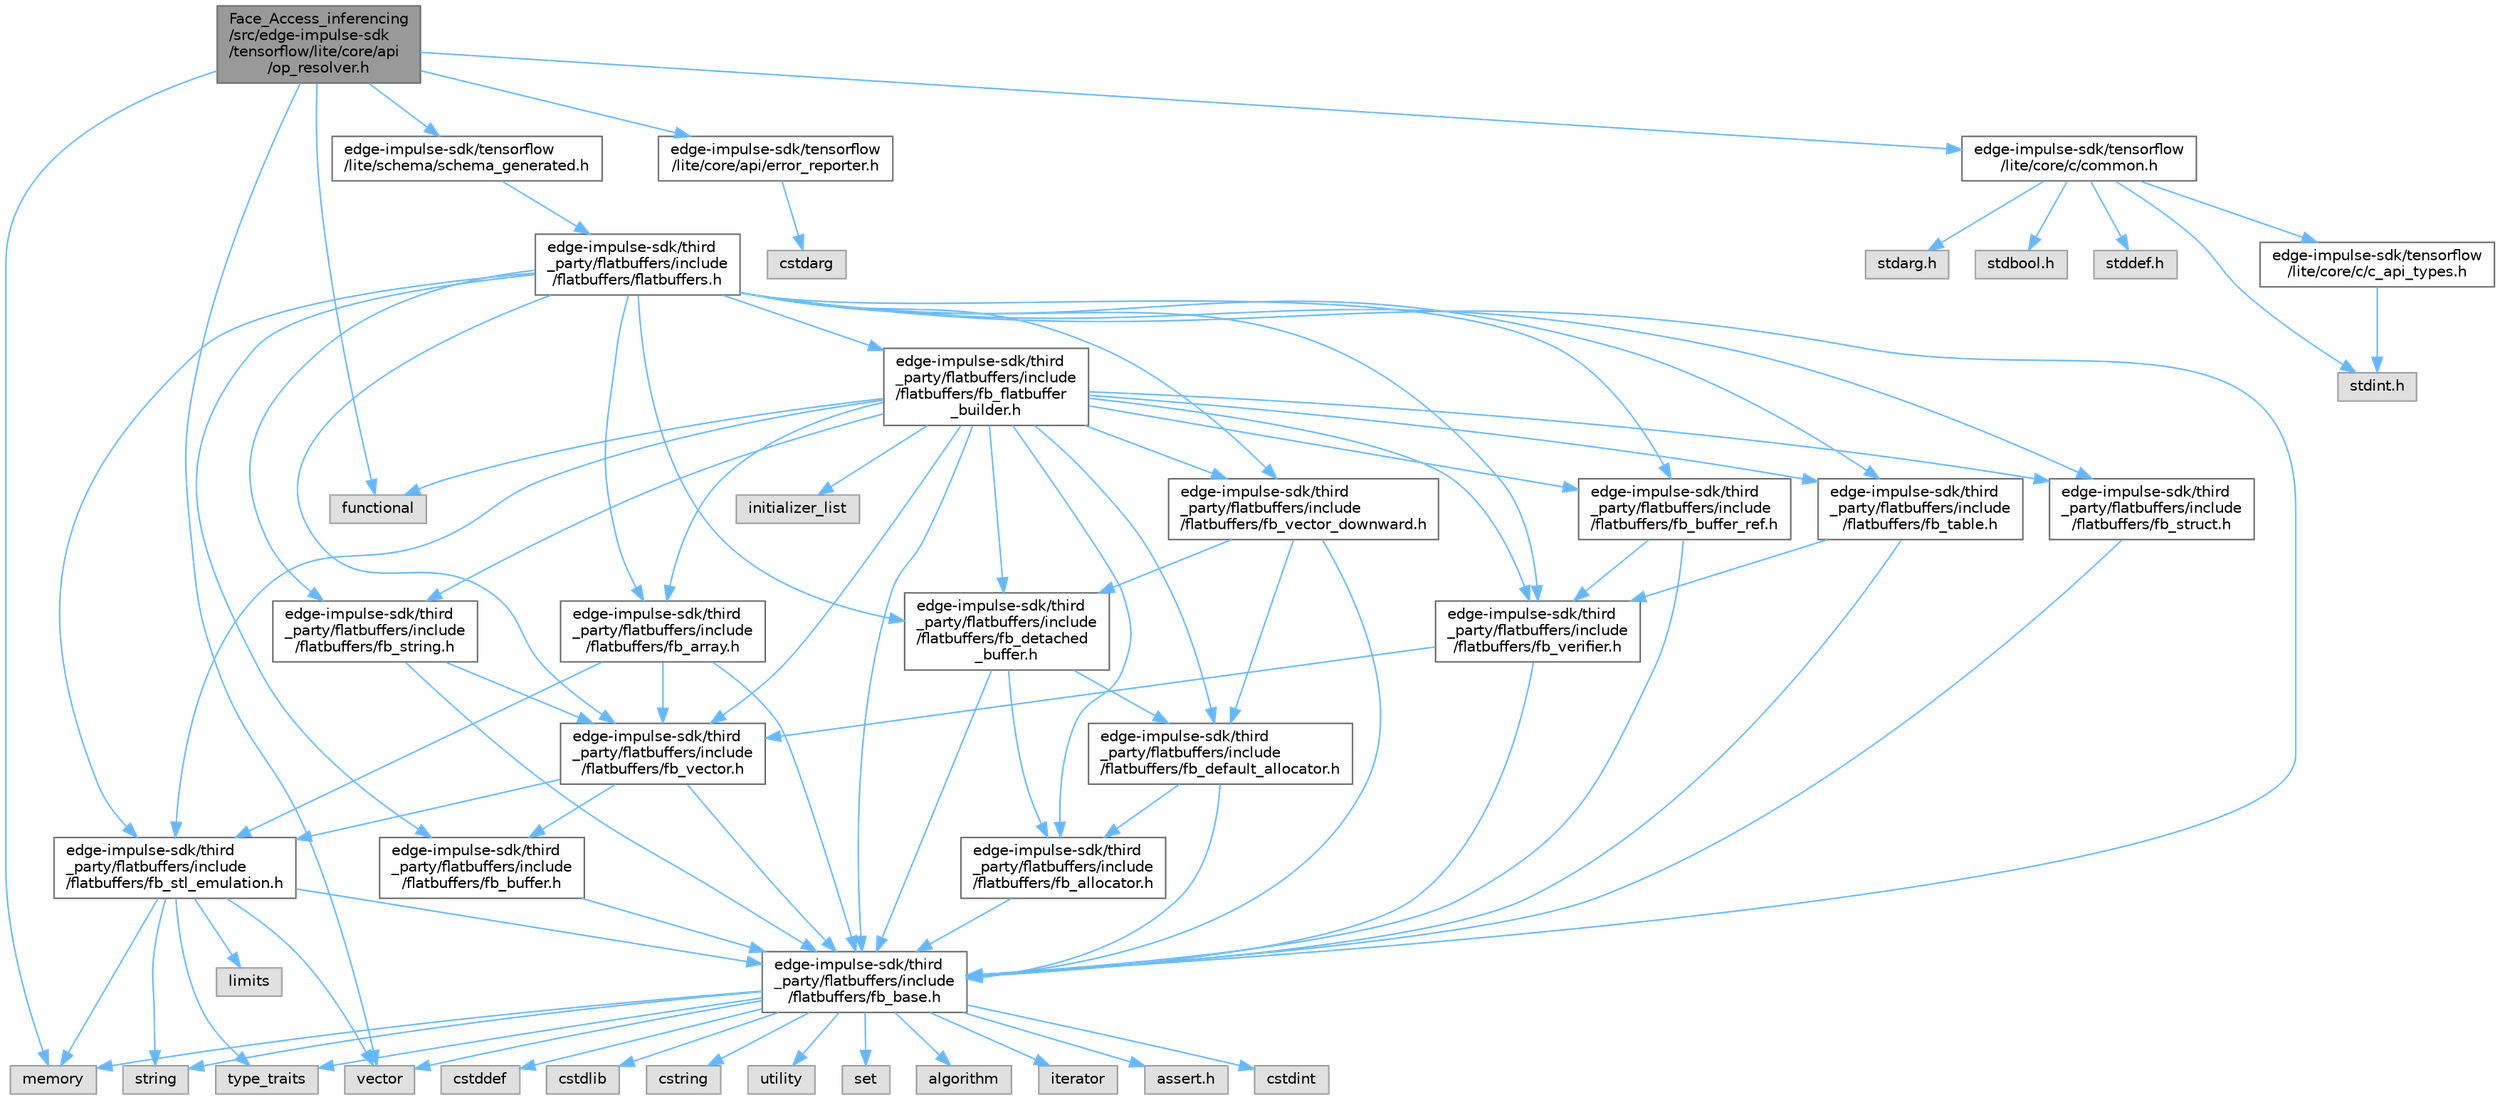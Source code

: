 digraph "Face_Access_inferencing/src/edge-impulse-sdk/tensorflow/lite/core/api/op_resolver.h"
{
 // LATEX_PDF_SIZE
  bgcolor="transparent";
  edge [fontname=Helvetica,fontsize=10,labelfontname=Helvetica,labelfontsize=10];
  node [fontname=Helvetica,fontsize=10,shape=box,height=0.2,width=0.4];
  Node1 [id="Node000001",label="Face_Access_inferencing\l/src/edge-impulse-sdk\l/tensorflow/lite/core/api\l/op_resolver.h",height=0.2,width=0.4,color="gray40", fillcolor="grey60", style="filled", fontcolor="black",tooltip=" "];
  Node1 -> Node2 [id="edge87_Node000001_Node000002",color="steelblue1",style="solid",tooltip=" "];
  Node2 [id="Node000002",label="functional",height=0.2,width=0.4,color="grey60", fillcolor="#E0E0E0", style="filled",tooltip=" "];
  Node1 -> Node3 [id="edge88_Node000001_Node000003",color="steelblue1",style="solid",tooltip=" "];
  Node3 [id="Node000003",label="memory",height=0.2,width=0.4,color="grey60", fillcolor="#E0E0E0", style="filled",tooltip=" "];
  Node1 -> Node4 [id="edge89_Node000001_Node000004",color="steelblue1",style="solid",tooltip=" "];
  Node4 [id="Node000004",label="vector",height=0.2,width=0.4,color="grey60", fillcolor="#E0E0E0", style="filled",tooltip=" "];
  Node1 -> Node5 [id="edge90_Node000001_Node000005",color="steelblue1",style="solid",tooltip=" "];
  Node5 [id="Node000005",label="edge-impulse-sdk/tensorflow\l/lite/core/api/error_reporter.h",height=0.2,width=0.4,color="grey40", fillcolor="white", style="filled",URL="$_face___access__inferencing_2src_2edge-impulse-sdk_2tensorflow_2lite_2core_2api_2error__reporter_8h.html",tooltip=" "];
  Node5 -> Node6 [id="edge91_Node000005_Node000006",color="steelblue1",style="solid",tooltip=" "];
  Node6 [id="Node000006",label="cstdarg",height=0.2,width=0.4,color="grey60", fillcolor="#E0E0E0", style="filled",tooltip=" "];
  Node1 -> Node7 [id="edge92_Node000001_Node000007",color="steelblue1",style="solid",tooltip=" "];
  Node7 [id="Node000007",label="edge-impulse-sdk/tensorflow\l/lite/core/c/common.h",height=0.2,width=0.4,color="grey40", fillcolor="white", style="filled",URL="$_face___access__inferencing_2src_2edge-impulse-sdk_2tensorflow_2lite_2core_2c_2common_8h.html",tooltip=" "];
  Node7 -> Node8 [id="edge93_Node000007_Node000008",color="steelblue1",style="solid",tooltip=" "];
  Node8 [id="Node000008",label="stdarg.h",height=0.2,width=0.4,color="grey60", fillcolor="#E0E0E0", style="filled",tooltip=" "];
  Node7 -> Node9 [id="edge94_Node000007_Node000009",color="steelblue1",style="solid",tooltip=" "];
  Node9 [id="Node000009",label="stdbool.h",height=0.2,width=0.4,color="grey60", fillcolor="#E0E0E0", style="filled",tooltip=" "];
  Node7 -> Node10 [id="edge95_Node000007_Node000010",color="steelblue1",style="solid",tooltip=" "];
  Node10 [id="Node000010",label="stddef.h",height=0.2,width=0.4,color="grey60", fillcolor="#E0E0E0", style="filled",tooltip=" "];
  Node7 -> Node11 [id="edge96_Node000007_Node000011",color="steelblue1",style="solid",tooltip=" "];
  Node11 [id="Node000011",label="stdint.h",height=0.2,width=0.4,color="grey60", fillcolor="#E0E0E0", style="filled",tooltip=" "];
  Node7 -> Node12 [id="edge97_Node000007_Node000012",color="steelblue1",style="solid",tooltip=" "];
  Node12 [id="Node000012",label="edge-impulse-sdk/tensorflow\l/lite/core/c/c_api_types.h",height=0.2,width=0.4,color="grey40", fillcolor="white", style="filled",URL="$_face___access__inferencing_2src_2edge-impulse-sdk_2tensorflow_2lite_2core_2c_2c__api__types_8h.html",tooltip=" "];
  Node12 -> Node11 [id="edge98_Node000012_Node000011",color="steelblue1",style="solid",tooltip=" "];
  Node1 -> Node13 [id="edge99_Node000001_Node000013",color="steelblue1",style="solid",tooltip=" "];
  Node13 [id="Node000013",label="edge-impulse-sdk/tensorflow\l/lite/schema/schema_generated.h",height=0.2,width=0.4,color="grey40", fillcolor="white", style="filled",URL="$_face___access__inferencing_2src_2edge-impulse-sdk_2tensorflow_2lite_2schema_2schema__generated_8h.html",tooltip=" "];
  Node13 -> Node14 [id="edge100_Node000013_Node000014",color="steelblue1",style="solid",tooltip=" "];
  Node14 [id="Node000014",label="edge-impulse-sdk/third\l_party/flatbuffers/include\l/flatbuffers/flatbuffers.h",height=0.2,width=0.4,color="grey40", fillcolor="white", style="filled",URL="$_face___access__inferencing_2src_2edge-impulse-sdk_2third__party_2flatbuffers_2include_2flatbuffers_2flatbuffers_8h.html",tooltip=" "];
  Node14 -> Node15 [id="edge101_Node000014_Node000015",color="steelblue1",style="solid",tooltip=" "];
  Node15 [id="Node000015",label="edge-impulse-sdk/third\l_party/flatbuffers/include\l/flatbuffers/fb_array.h",height=0.2,width=0.4,color="grey40", fillcolor="white", style="filled",URL="$fb__array_8h.html",tooltip=" "];
  Node15 -> Node16 [id="edge102_Node000015_Node000016",color="steelblue1",style="solid",tooltip=" "];
  Node16 [id="Node000016",label="edge-impulse-sdk/third\l_party/flatbuffers/include\l/flatbuffers/fb_base.h",height=0.2,width=0.4,color="grey40", fillcolor="white", style="filled",URL="$fb__base_8h.html",tooltip=" "];
  Node16 -> Node17 [id="edge103_Node000016_Node000017",color="steelblue1",style="solid",tooltip=" "];
  Node17 [id="Node000017",label="assert.h",height=0.2,width=0.4,color="grey60", fillcolor="#E0E0E0", style="filled",tooltip=" "];
  Node16 -> Node18 [id="edge104_Node000016_Node000018",color="steelblue1",style="solid",tooltip=" "];
  Node18 [id="Node000018",label="cstdint",height=0.2,width=0.4,color="grey60", fillcolor="#E0E0E0", style="filled",tooltip=" "];
  Node16 -> Node19 [id="edge105_Node000016_Node000019",color="steelblue1",style="solid",tooltip=" "];
  Node19 [id="Node000019",label="cstddef",height=0.2,width=0.4,color="grey60", fillcolor="#E0E0E0", style="filled",tooltip=" "];
  Node16 -> Node20 [id="edge106_Node000016_Node000020",color="steelblue1",style="solid",tooltip=" "];
  Node20 [id="Node000020",label="cstdlib",height=0.2,width=0.4,color="grey60", fillcolor="#E0E0E0", style="filled",tooltip=" "];
  Node16 -> Node21 [id="edge107_Node000016_Node000021",color="steelblue1",style="solid",tooltip=" "];
  Node21 [id="Node000021",label="cstring",height=0.2,width=0.4,color="grey60", fillcolor="#E0E0E0", style="filled",tooltip=" "];
  Node16 -> Node22 [id="edge108_Node000016_Node000022",color="steelblue1",style="solid",tooltip=" "];
  Node22 [id="Node000022",label="utility",height=0.2,width=0.4,color="grey60", fillcolor="#E0E0E0", style="filled",tooltip=" "];
  Node16 -> Node23 [id="edge109_Node000016_Node000023",color="steelblue1",style="solid",tooltip=" "];
  Node23 [id="Node000023",label="string",height=0.2,width=0.4,color="grey60", fillcolor="#E0E0E0", style="filled",tooltip=" "];
  Node16 -> Node24 [id="edge110_Node000016_Node000024",color="steelblue1",style="solid",tooltip=" "];
  Node24 [id="Node000024",label="type_traits",height=0.2,width=0.4,color="grey60", fillcolor="#E0E0E0", style="filled",tooltip=" "];
  Node16 -> Node4 [id="edge111_Node000016_Node000004",color="steelblue1",style="solid",tooltip=" "];
  Node16 -> Node25 [id="edge112_Node000016_Node000025",color="steelblue1",style="solid",tooltip=" "];
  Node25 [id="Node000025",label="set",height=0.2,width=0.4,color="grey60", fillcolor="#E0E0E0", style="filled",tooltip=" "];
  Node16 -> Node26 [id="edge113_Node000016_Node000026",color="steelblue1",style="solid",tooltip=" "];
  Node26 [id="Node000026",label="algorithm",height=0.2,width=0.4,color="grey60", fillcolor="#E0E0E0", style="filled",tooltip=" "];
  Node16 -> Node27 [id="edge114_Node000016_Node000027",color="steelblue1",style="solid",tooltip=" "];
  Node27 [id="Node000027",label="iterator",height=0.2,width=0.4,color="grey60", fillcolor="#E0E0E0", style="filled",tooltip=" "];
  Node16 -> Node3 [id="edge115_Node000016_Node000003",color="steelblue1",style="solid",tooltip=" "];
  Node15 -> Node28 [id="edge116_Node000015_Node000028",color="steelblue1",style="solid",tooltip=" "];
  Node28 [id="Node000028",label="edge-impulse-sdk/third\l_party/flatbuffers/include\l/flatbuffers/fb_stl_emulation.h",height=0.2,width=0.4,color="grey40", fillcolor="white", style="filled",URL="$fb__stl__emulation_8h.html",tooltip=" "];
  Node28 -> Node16 [id="edge117_Node000028_Node000016",color="steelblue1",style="solid",tooltip=" "];
  Node28 -> Node23 [id="edge118_Node000028_Node000023",color="steelblue1",style="solid",tooltip=" "];
  Node28 -> Node24 [id="edge119_Node000028_Node000024",color="steelblue1",style="solid",tooltip=" "];
  Node28 -> Node4 [id="edge120_Node000028_Node000004",color="steelblue1",style="solid",tooltip=" "];
  Node28 -> Node3 [id="edge121_Node000028_Node000003",color="steelblue1",style="solid",tooltip=" "];
  Node28 -> Node29 [id="edge122_Node000028_Node000029",color="steelblue1",style="solid",tooltip=" "];
  Node29 [id="Node000029",label="limits",height=0.2,width=0.4,color="grey60", fillcolor="#E0E0E0", style="filled",tooltip=" "];
  Node15 -> Node30 [id="edge123_Node000015_Node000030",color="steelblue1",style="solid",tooltip=" "];
  Node30 [id="Node000030",label="edge-impulse-sdk/third\l_party/flatbuffers/include\l/flatbuffers/fb_vector.h",height=0.2,width=0.4,color="grey40", fillcolor="white", style="filled",URL="$fb__vector_8h.html",tooltip=" "];
  Node30 -> Node16 [id="edge124_Node000030_Node000016",color="steelblue1",style="solid",tooltip=" "];
  Node30 -> Node31 [id="edge125_Node000030_Node000031",color="steelblue1",style="solid",tooltip=" "];
  Node31 [id="Node000031",label="edge-impulse-sdk/third\l_party/flatbuffers/include\l/flatbuffers/fb_buffer.h",height=0.2,width=0.4,color="grey40", fillcolor="white", style="filled",URL="$fb__buffer_8h.html",tooltip=" "];
  Node31 -> Node16 [id="edge126_Node000031_Node000016",color="steelblue1",style="solid",tooltip=" "];
  Node30 -> Node28 [id="edge127_Node000030_Node000028",color="steelblue1",style="solid",tooltip=" "];
  Node14 -> Node16 [id="edge128_Node000014_Node000016",color="steelblue1",style="solid",tooltip=" "];
  Node14 -> Node31 [id="edge129_Node000014_Node000031",color="steelblue1",style="solid",tooltip=" "];
  Node14 -> Node32 [id="edge130_Node000014_Node000032",color="steelblue1",style="solid",tooltip=" "];
  Node32 [id="Node000032",label="edge-impulse-sdk/third\l_party/flatbuffers/include\l/flatbuffers/fb_buffer_ref.h",height=0.2,width=0.4,color="grey40", fillcolor="white", style="filled",URL="$fb__buffer__ref_8h.html",tooltip=" "];
  Node32 -> Node16 [id="edge131_Node000032_Node000016",color="steelblue1",style="solid",tooltip=" "];
  Node32 -> Node33 [id="edge132_Node000032_Node000033",color="steelblue1",style="solid",tooltip=" "];
  Node33 [id="Node000033",label="edge-impulse-sdk/third\l_party/flatbuffers/include\l/flatbuffers/fb_verifier.h",height=0.2,width=0.4,color="grey40", fillcolor="white", style="filled",URL="$fb__verifier_8h.html",tooltip=" "];
  Node33 -> Node16 [id="edge133_Node000033_Node000016",color="steelblue1",style="solid",tooltip=" "];
  Node33 -> Node30 [id="edge134_Node000033_Node000030",color="steelblue1",style="solid",tooltip=" "];
  Node14 -> Node34 [id="edge135_Node000014_Node000034",color="steelblue1",style="solid",tooltip=" "];
  Node34 [id="Node000034",label="edge-impulse-sdk/third\l_party/flatbuffers/include\l/flatbuffers/fb_detached\l_buffer.h",height=0.2,width=0.4,color="grey40", fillcolor="white", style="filled",URL="$fb__detached__buffer_8h.html",tooltip=" "];
  Node34 -> Node35 [id="edge136_Node000034_Node000035",color="steelblue1",style="solid",tooltip=" "];
  Node35 [id="Node000035",label="edge-impulse-sdk/third\l_party/flatbuffers/include\l/flatbuffers/fb_allocator.h",height=0.2,width=0.4,color="grey40", fillcolor="white", style="filled",URL="$fb__allocator_8h.html",tooltip=" "];
  Node35 -> Node16 [id="edge137_Node000035_Node000016",color="steelblue1",style="solid",tooltip=" "];
  Node34 -> Node16 [id="edge138_Node000034_Node000016",color="steelblue1",style="solid",tooltip=" "];
  Node34 -> Node36 [id="edge139_Node000034_Node000036",color="steelblue1",style="solid",tooltip=" "];
  Node36 [id="Node000036",label="edge-impulse-sdk/third\l_party/flatbuffers/include\l/flatbuffers/fb_default_allocator.h",height=0.2,width=0.4,color="grey40", fillcolor="white", style="filled",URL="$fb__default__allocator_8h.html",tooltip=" "];
  Node36 -> Node35 [id="edge140_Node000036_Node000035",color="steelblue1",style="solid",tooltip=" "];
  Node36 -> Node16 [id="edge141_Node000036_Node000016",color="steelblue1",style="solid",tooltip=" "];
  Node14 -> Node37 [id="edge142_Node000014_Node000037",color="steelblue1",style="solid",tooltip=" "];
  Node37 [id="Node000037",label="edge-impulse-sdk/third\l_party/flatbuffers/include\l/flatbuffers/fb_flatbuffer\l_builder.h",height=0.2,width=0.4,color="grey40", fillcolor="white", style="filled",URL="$fb__flatbuffer__builder_8h.html",tooltip=" "];
  Node37 -> Node2 [id="edge143_Node000037_Node000002",color="steelblue1",style="solid",tooltip=" "];
  Node37 -> Node38 [id="edge144_Node000037_Node000038",color="steelblue1",style="solid",tooltip=" "];
  Node38 [id="Node000038",label="initializer_list",height=0.2,width=0.4,color="grey60", fillcolor="#E0E0E0", style="filled",tooltip=" "];
  Node37 -> Node35 [id="edge145_Node000037_Node000035",color="steelblue1",style="solid",tooltip=" "];
  Node37 -> Node15 [id="edge146_Node000037_Node000015",color="steelblue1",style="solid",tooltip=" "];
  Node37 -> Node16 [id="edge147_Node000037_Node000016",color="steelblue1",style="solid",tooltip=" "];
  Node37 -> Node32 [id="edge148_Node000037_Node000032",color="steelblue1",style="solid",tooltip=" "];
  Node37 -> Node36 [id="edge149_Node000037_Node000036",color="steelblue1",style="solid",tooltip=" "];
  Node37 -> Node34 [id="edge150_Node000037_Node000034",color="steelblue1",style="solid",tooltip=" "];
  Node37 -> Node28 [id="edge151_Node000037_Node000028",color="steelblue1",style="solid",tooltip=" "];
  Node37 -> Node39 [id="edge152_Node000037_Node000039",color="steelblue1",style="solid",tooltip=" "];
  Node39 [id="Node000039",label="edge-impulse-sdk/third\l_party/flatbuffers/include\l/flatbuffers/fb_string.h",height=0.2,width=0.4,color="grey40", fillcolor="white", style="filled",URL="$fb__string_8h.html",tooltip=" "];
  Node39 -> Node16 [id="edge153_Node000039_Node000016",color="steelblue1",style="solid",tooltip=" "];
  Node39 -> Node30 [id="edge154_Node000039_Node000030",color="steelblue1",style="solid",tooltip=" "];
  Node37 -> Node40 [id="edge155_Node000037_Node000040",color="steelblue1",style="solid",tooltip=" "];
  Node40 [id="Node000040",label="edge-impulse-sdk/third\l_party/flatbuffers/include\l/flatbuffers/fb_struct.h",height=0.2,width=0.4,color="grey40", fillcolor="white", style="filled",URL="$fb__struct_8h.html",tooltip=" "];
  Node40 -> Node16 [id="edge156_Node000040_Node000016",color="steelblue1",style="solid",tooltip=" "];
  Node37 -> Node41 [id="edge157_Node000037_Node000041",color="steelblue1",style="solid",tooltip=" "];
  Node41 [id="Node000041",label="edge-impulse-sdk/third\l_party/flatbuffers/include\l/flatbuffers/fb_table.h",height=0.2,width=0.4,color="grey40", fillcolor="white", style="filled",URL="$fb__table_8h.html",tooltip=" "];
  Node41 -> Node16 [id="edge158_Node000041_Node000016",color="steelblue1",style="solid",tooltip=" "];
  Node41 -> Node33 [id="edge159_Node000041_Node000033",color="steelblue1",style="solid",tooltip=" "];
  Node37 -> Node30 [id="edge160_Node000037_Node000030",color="steelblue1",style="solid",tooltip=" "];
  Node37 -> Node42 [id="edge161_Node000037_Node000042",color="steelblue1",style="solid",tooltip=" "];
  Node42 [id="Node000042",label="edge-impulse-sdk/third\l_party/flatbuffers/include\l/flatbuffers/fb_vector_downward.h",height=0.2,width=0.4,color="grey40", fillcolor="white", style="filled",URL="$fb__vector__downward_8h.html",tooltip=" "];
  Node42 -> Node16 [id="edge162_Node000042_Node000016",color="steelblue1",style="solid",tooltip=" "];
  Node42 -> Node36 [id="edge163_Node000042_Node000036",color="steelblue1",style="solid",tooltip=" "];
  Node42 -> Node34 [id="edge164_Node000042_Node000034",color="steelblue1",style="solid",tooltip=" "];
  Node37 -> Node33 [id="edge165_Node000037_Node000033",color="steelblue1",style="solid",tooltip=" "];
  Node14 -> Node28 [id="edge166_Node000014_Node000028",color="steelblue1",style="solid",tooltip=" "];
  Node14 -> Node39 [id="edge167_Node000014_Node000039",color="steelblue1",style="solid",tooltip=" "];
  Node14 -> Node40 [id="edge168_Node000014_Node000040",color="steelblue1",style="solid",tooltip=" "];
  Node14 -> Node41 [id="edge169_Node000014_Node000041",color="steelblue1",style="solid",tooltip=" "];
  Node14 -> Node30 [id="edge170_Node000014_Node000030",color="steelblue1",style="solid",tooltip=" "];
  Node14 -> Node42 [id="edge171_Node000014_Node000042",color="steelblue1",style="solid",tooltip=" "];
  Node14 -> Node33 [id="edge172_Node000014_Node000033",color="steelblue1",style="solid",tooltip=" "];
}
